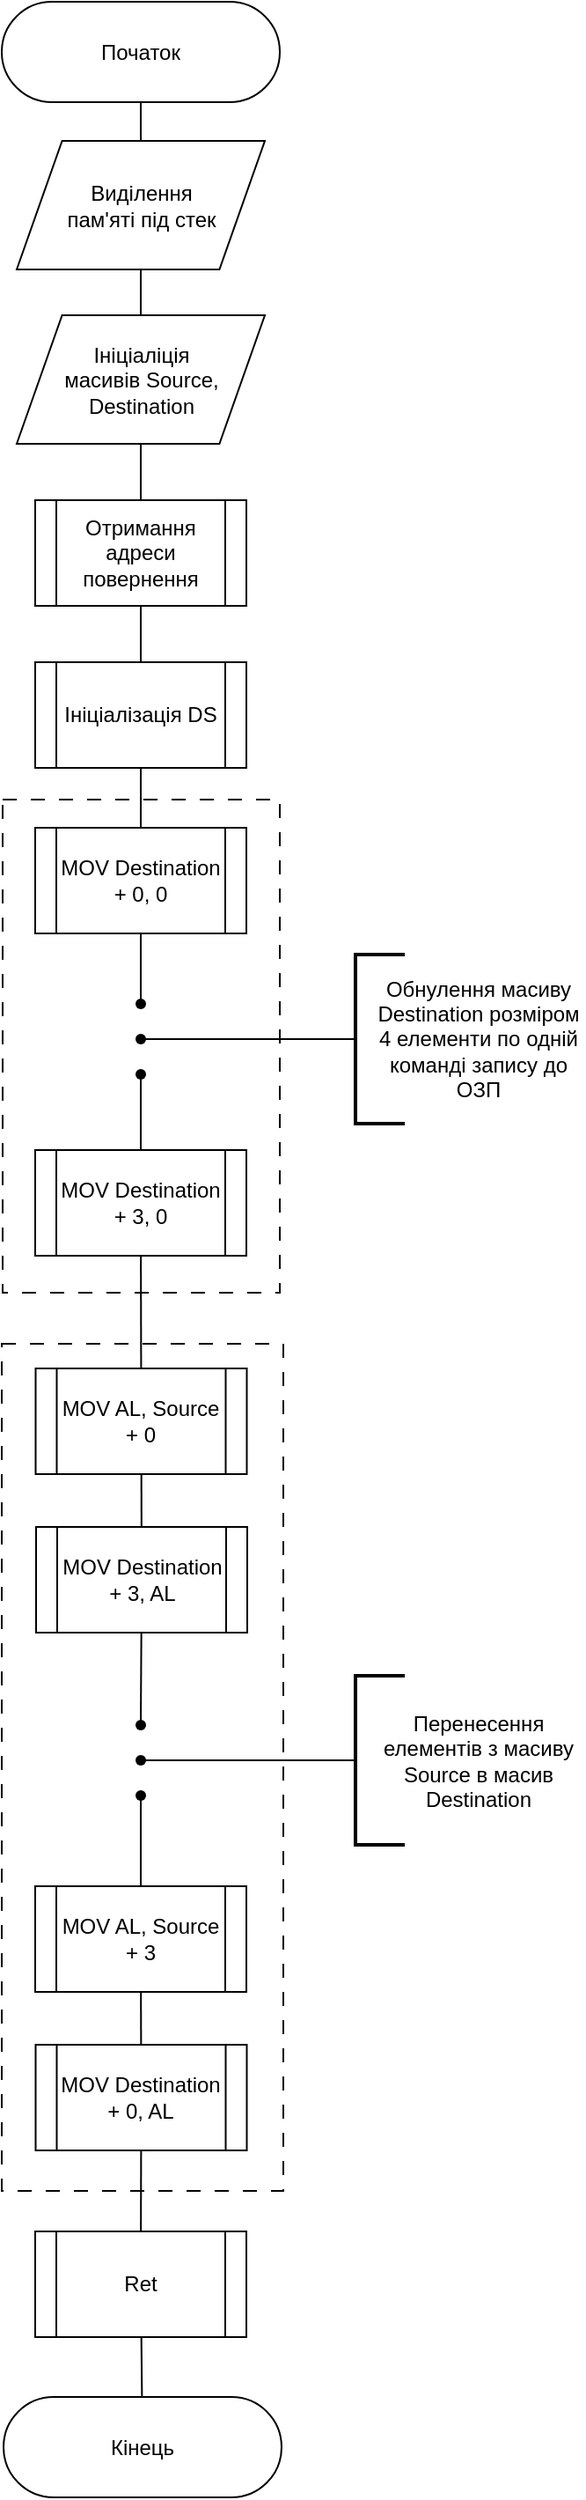 <mxfile version="26.0.13">
  <diagram name="Страница — 1" id="hvX5QeV1QWEIoZlI36fy">
    <mxGraphModel dx="2208" dy="1578" grid="0" gridSize="10" guides="1" tooltips="1" connect="1" arrows="1" fold="1" page="0" pageScale="1" pageWidth="827" pageHeight="1169" math="0" shadow="0">
      <root>
        <mxCell id="0" />
        <mxCell id="1" parent="0" />
        <mxCell id="3vuJrfTnxf6dOnMPBvQY-1" value="Початок" style="rounded=1;whiteSpace=wrap;html=1;arcSize=50;" parent="1" vertex="1">
          <mxGeometry x="61" y="-18" width="158" height="57" as="geometry" />
        </mxCell>
        <mxCell id="3vuJrfTnxf6dOnMPBvQY-2" value="Кінець" style="rounded=1;whiteSpace=wrap;html=1;arcSize=50;" parent="1" vertex="1">
          <mxGeometry x="62" y="1342" width="158" height="57" as="geometry" />
        </mxCell>
        <mxCell id="3vuJrfTnxf6dOnMPBvQY-3" value="&lt;div&gt;Виділення&lt;/div&gt;&lt;div&gt;пам&#39;яті під стек&lt;/div&gt;" style="shape=parallelogram;perimeter=parallelogramPerimeter;whiteSpace=wrap;html=1;fixedSize=1;size=25.8;" parent="1" vertex="1">
          <mxGeometry x="69.5" y="61" width="141" height="73" as="geometry" />
        </mxCell>
        <mxCell id="3vuJrfTnxf6dOnMPBvQY-4" value="&lt;div&gt;Ініціаліція&lt;/div&gt;&lt;div&gt;масивів Source, Destination&lt;/div&gt;" style="shape=parallelogram;perimeter=parallelogramPerimeter;whiteSpace=wrap;html=1;fixedSize=1;size=25.8;" parent="1" vertex="1">
          <mxGeometry x="69.5" y="160" width="141" height="73" as="geometry" />
        </mxCell>
        <mxCell id="3vuJrfTnxf6dOnMPBvQY-6" value="" style="endArrow=none;html=1;rounded=0;" parent="1" source="3vuJrfTnxf6dOnMPBvQY-4" target="3vuJrfTnxf6dOnMPBvQY-3" edge="1">
          <mxGeometry width="50" height="50" relative="1" as="geometry">
            <mxPoint x="152" y="218" as="sourcePoint" />
            <mxPoint x="202" y="168" as="targetPoint" />
          </mxGeometry>
        </mxCell>
        <mxCell id="3vuJrfTnxf6dOnMPBvQY-7" value="" style="endArrow=none;html=1;rounded=0;" parent="1" source="3vuJrfTnxf6dOnMPBvQY-3" target="3vuJrfTnxf6dOnMPBvQY-1" edge="1">
          <mxGeometry width="50" height="50" relative="1" as="geometry">
            <mxPoint x="150" y="170" as="sourcePoint" />
            <mxPoint x="150" y="144" as="targetPoint" />
          </mxGeometry>
        </mxCell>
        <mxCell id="3vuJrfTnxf6dOnMPBvQY-8" value="Ret" style="shape=process;whiteSpace=wrap;html=1;backgroundOutline=1;" parent="1" vertex="1">
          <mxGeometry x="80" y="1248" width="120" height="60" as="geometry" />
        </mxCell>
        <mxCell id="3vuJrfTnxf6dOnMPBvQY-9" value="" style="endArrow=none;html=1;rounded=0;" parent="1" source="3vuJrfTnxf6dOnMPBvQY-2" target="3vuJrfTnxf6dOnMPBvQY-8" edge="1">
          <mxGeometry width="50" height="50" relative="1" as="geometry">
            <mxPoint x="190" y="1250" as="sourcePoint" />
            <mxPoint x="240" y="1200" as="targetPoint" />
          </mxGeometry>
        </mxCell>
        <mxCell id="3vuJrfTnxf6dOnMPBvQY-11" value="Отримання адреси повернення" style="shape=process;whiteSpace=wrap;html=1;backgroundOutline=1;" parent="1" vertex="1">
          <mxGeometry x="80" y="265" width="120" height="60" as="geometry" />
        </mxCell>
        <mxCell id="3vuJrfTnxf6dOnMPBvQY-12" value="" style="endArrow=none;html=1;rounded=0;" parent="1" source="3vuJrfTnxf6dOnMPBvQY-11" target="3vuJrfTnxf6dOnMPBvQY-4" edge="1">
          <mxGeometry width="50" height="50" relative="1" as="geometry">
            <mxPoint x="188" y="392" as="sourcePoint" />
            <mxPoint x="238" y="342" as="targetPoint" />
          </mxGeometry>
        </mxCell>
        <mxCell id="3vuJrfTnxf6dOnMPBvQY-13" value="Ініціалізація DS" style="shape=process;whiteSpace=wrap;html=1;backgroundOutline=1;" parent="1" vertex="1">
          <mxGeometry x="80" y="357" width="120" height="60" as="geometry" />
        </mxCell>
        <mxCell id="3vuJrfTnxf6dOnMPBvQY-14" value="" style="endArrow=none;html=1;rounded=0;" parent="1" source="3vuJrfTnxf6dOnMPBvQY-13" target="3vuJrfTnxf6dOnMPBvQY-11" edge="1">
          <mxGeometry width="50" height="50" relative="1" as="geometry">
            <mxPoint x="188" y="392" as="sourcePoint" />
            <mxPoint x="238" y="342" as="targetPoint" />
          </mxGeometry>
        </mxCell>
        <mxCell id="3vuJrfTnxf6dOnMPBvQY-16" value="" style="rounded=0;whiteSpace=wrap;html=1;fillStyle=auto;fillColor=none;dashed=1;dashPattern=8 8;" parent="1" vertex="1">
          <mxGeometry x="61.5" y="435" width="157.5" height="280" as="geometry" />
        </mxCell>
        <mxCell id="3vuJrfTnxf6dOnMPBvQY-18" value="" style="strokeWidth=2;html=1;shape=mxgraph.flowchart.annotation_1;align=left;pointerEvents=1;" parent="1" vertex="1">
          <mxGeometry x="262" y="523" width="28" height="96" as="geometry" />
        </mxCell>
        <mxCell id="3vuJrfTnxf6dOnMPBvQY-20" value="" style="endArrow=none;html=1;rounded=0;entryX=0;entryY=0.5;entryDx=0;entryDy=0;entryPerimeter=0;" parent="1" source="3vuJrfTnxf6dOnMPBvQY-29" target="3vuJrfTnxf6dOnMPBvQY-18" edge="1">
          <mxGeometry width="50" height="50" relative="1" as="geometry">
            <mxPoint x="176" y="573" as="sourcePoint" />
            <mxPoint x="312" y="575" as="targetPoint" />
          </mxGeometry>
        </mxCell>
        <mxCell id="3vuJrfTnxf6dOnMPBvQY-26" value="MOV Destination + 0, 0" style="shape=process;whiteSpace=wrap;html=1;backgroundOutline=1;" parent="1" vertex="1">
          <mxGeometry x="80" y="451" width="120" height="60" as="geometry" />
        </mxCell>
        <mxCell id="3vuJrfTnxf6dOnMPBvQY-27" value="" style="endArrow=none;html=1;rounded=0;" parent="1" source="3vuJrfTnxf6dOnMPBvQY-26" target="3vuJrfTnxf6dOnMPBvQY-13" edge="1">
          <mxGeometry width="50" height="50" relative="1" as="geometry">
            <mxPoint x="213" y="492" as="sourcePoint" />
            <mxPoint x="263" y="442" as="targetPoint" />
          </mxGeometry>
        </mxCell>
        <mxCell id="3vuJrfTnxf6dOnMPBvQY-28" value="MOV Destination + 3, 0" style="shape=process;whiteSpace=wrap;html=1;backgroundOutline=1;" parent="1" vertex="1">
          <mxGeometry x="80" y="634" width="120" height="60" as="geometry" />
        </mxCell>
        <mxCell id="3vuJrfTnxf6dOnMPBvQY-29" value="" style="shape=waypoint;sketch=0;fillStyle=solid;size=6;pointerEvents=1;points=[];fillColor=none;resizable=0;rotatable=0;perimeter=centerPerimeter;snapToPoint=1;" parent="1" vertex="1">
          <mxGeometry x="130" y="561" width="20" height="20" as="geometry" />
        </mxCell>
        <mxCell id="3vuJrfTnxf6dOnMPBvQY-30" value="" style="shape=waypoint;sketch=0;fillStyle=solid;size=6;pointerEvents=1;points=[];fillColor=none;resizable=0;rotatable=0;perimeter=centerPerimeter;snapToPoint=1;" parent="1" vertex="1">
          <mxGeometry x="130" y="581" width="20" height="20" as="geometry" />
        </mxCell>
        <mxCell id="3vuJrfTnxf6dOnMPBvQY-31" value="" style="shape=waypoint;sketch=0;fillStyle=solid;size=6;pointerEvents=1;points=[];fillColor=none;resizable=0;rotatable=0;perimeter=centerPerimeter;snapToPoint=1;" parent="1" vertex="1">
          <mxGeometry x="130" y="541" width="20" height="20" as="geometry" />
        </mxCell>
        <mxCell id="3vuJrfTnxf6dOnMPBvQY-33" value="" style="endArrow=none;html=1;rounded=0;entryX=0.817;entryY=0.617;entryDx=0;entryDy=0;entryPerimeter=0;" parent="1" source="3vuJrfTnxf6dOnMPBvQY-28" target="3vuJrfTnxf6dOnMPBvQY-30" edge="1">
          <mxGeometry width="50" height="50" relative="1" as="geometry">
            <mxPoint x="163" y="614" as="sourcePoint" />
            <mxPoint x="213" y="564" as="targetPoint" />
          </mxGeometry>
        </mxCell>
        <mxCell id="3vuJrfTnxf6dOnMPBvQY-34" value="" style="endArrow=none;html=1;rounded=0;" parent="1" source="3vuJrfTnxf6dOnMPBvQY-31" target="3vuJrfTnxf6dOnMPBvQY-26" edge="1">
          <mxGeometry width="50" height="50" relative="1" as="geometry">
            <mxPoint x="150" y="644" as="sourcePoint" />
            <mxPoint x="150" y="601" as="targetPoint" />
          </mxGeometry>
        </mxCell>
        <mxCell id="3vuJrfTnxf6dOnMPBvQY-36" value="Обнулення масиву Destination розміром 4 елементи по одній команді запису до ОЗП" style="rounded=0;whiteSpace=wrap;html=1;strokeColor=none;" parent="1" vertex="1">
          <mxGeometry x="272" y="531.5" width="120" height="79" as="geometry" />
        </mxCell>
        <mxCell id="3vuJrfTnxf6dOnMPBvQY-37" value="MOV AL, Source + 0" style="shape=process;whiteSpace=wrap;html=1;backgroundOutline=1;" parent="1" vertex="1">
          <mxGeometry x="80.25" y="758" width="120" height="60" as="geometry" />
        </mxCell>
        <mxCell id="3vuJrfTnxf6dOnMPBvQY-38" value="" style="endArrow=none;html=1;rounded=0;" parent="1" source="3vuJrfTnxf6dOnMPBvQY-37" target="3vuJrfTnxf6dOnMPBvQY-28" edge="1">
          <mxGeometry width="50" height="50" relative="1" as="geometry">
            <mxPoint x="193" y="784" as="sourcePoint" />
            <mxPoint x="243" y="734" as="targetPoint" />
          </mxGeometry>
        </mxCell>
        <mxCell id="3vuJrfTnxf6dOnMPBvQY-39" value="MOV Destination + 3, AL" style="shape=process;whiteSpace=wrap;html=1;backgroundOutline=1;" parent="1" vertex="1">
          <mxGeometry x="80.5" y="848" width="120" height="60" as="geometry" />
        </mxCell>
        <mxCell id="3vuJrfTnxf6dOnMPBvQY-40" value="" style="endArrow=none;html=1;rounded=0;" parent="1" source="3vuJrfTnxf6dOnMPBvQY-39" target="3vuJrfTnxf6dOnMPBvQY-37" edge="1">
          <mxGeometry width="50" height="50" relative="1" as="geometry">
            <mxPoint x="198.25" y="926" as="sourcePoint" />
            <mxPoint x="248.25" y="876" as="targetPoint" />
          </mxGeometry>
        </mxCell>
        <mxCell id="3vuJrfTnxf6dOnMPBvQY-41" value="MOV AL, Source + 3" style="shape=process;whiteSpace=wrap;html=1;backgroundOutline=1;" parent="1" vertex="1">
          <mxGeometry x="80" y="1052" width="120" height="60" as="geometry" />
        </mxCell>
        <mxCell id="3vuJrfTnxf6dOnMPBvQY-42" value="MOV Destination + 0, AL" style="shape=process;whiteSpace=wrap;html=1;backgroundOutline=1;" parent="1" vertex="1">
          <mxGeometry x="80.25" y="1142" width="120" height="60" as="geometry" />
        </mxCell>
        <mxCell id="3vuJrfTnxf6dOnMPBvQY-43" value="" style="endArrow=none;html=1;rounded=0;" parent="1" source="3vuJrfTnxf6dOnMPBvQY-42" target="3vuJrfTnxf6dOnMPBvQY-41" edge="1">
          <mxGeometry width="50" height="50" relative="1" as="geometry">
            <mxPoint x="198" y="1220" as="sourcePoint" />
            <mxPoint x="248" y="1170" as="targetPoint" />
          </mxGeometry>
        </mxCell>
        <mxCell id="3vuJrfTnxf6dOnMPBvQY-44" value="" style="endArrow=none;html=1;rounded=0;" parent="1" source="3vuJrfTnxf6dOnMPBvQY-8" target="3vuJrfTnxf6dOnMPBvQY-42" edge="1">
          <mxGeometry width="50" height="50" relative="1" as="geometry">
            <mxPoint x="194.25" y="1293" as="sourcePoint" />
            <mxPoint x="244.25" y="1243" as="targetPoint" />
          </mxGeometry>
        </mxCell>
        <mxCell id="3vuJrfTnxf6dOnMPBvQY-45" value="" style="rounded=0;whiteSpace=wrap;html=1;fillStyle=auto;fillColor=none;dashed=1;dashPattern=8 8;" parent="1" vertex="1">
          <mxGeometry x="61" y="744" width="160" height="481" as="geometry" />
        </mxCell>
        <mxCell id="3vuJrfTnxf6dOnMPBvQY-46" value="" style="strokeWidth=2;html=1;shape=mxgraph.flowchart.annotation_1;align=left;pointerEvents=1;" parent="1" vertex="1">
          <mxGeometry x="262" y="932.5" width="28" height="96" as="geometry" />
        </mxCell>
        <mxCell id="3vuJrfTnxf6dOnMPBvQY-47" value="" style="endArrow=none;html=1;rounded=0;entryX=0;entryY=0.5;entryDx=0;entryDy=0;entryPerimeter=0;" parent="1" source="3vuJrfTnxf6dOnMPBvQY-48" target="3vuJrfTnxf6dOnMPBvQY-46" edge="1">
          <mxGeometry width="50" height="50" relative="1" as="geometry">
            <mxPoint x="176" y="982.5" as="sourcePoint" />
            <mxPoint x="312" y="984.5" as="targetPoint" />
          </mxGeometry>
        </mxCell>
        <mxCell id="3vuJrfTnxf6dOnMPBvQY-48" value="" style="shape=waypoint;sketch=0;fillStyle=solid;size=6;pointerEvents=1;points=[];fillColor=none;resizable=0;rotatable=0;perimeter=centerPerimeter;snapToPoint=1;" parent="1" vertex="1">
          <mxGeometry x="130" y="970.5" width="20" height="20" as="geometry" />
        </mxCell>
        <mxCell id="3vuJrfTnxf6dOnMPBvQY-49" value="" style="shape=waypoint;sketch=0;fillStyle=solid;size=6;pointerEvents=1;points=[];fillColor=none;resizable=0;rotatable=0;perimeter=centerPerimeter;snapToPoint=1;" parent="1" vertex="1">
          <mxGeometry x="130" y="990.5" width="20" height="20" as="geometry" />
        </mxCell>
        <mxCell id="3vuJrfTnxf6dOnMPBvQY-50" value="" style="shape=waypoint;sketch=0;fillStyle=solid;size=6;pointerEvents=1;points=[];fillColor=none;resizable=0;rotatable=0;perimeter=centerPerimeter;snapToPoint=1;" parent="1" vertex="1">
          <mxGeometry x="130" y="950.5" width="20" height="20" as="geometry" />
        </mxCell>
        <mxCell id="3vuJrfTnxf6dOnMPBvQY-51" value="Перенесення елементів з масиву Source в масив Destination" style="rounded=0;whiteSpace=wrap;html=1;strokeColor=none;" parent="1" vertex="1">
          <mxGeometry x="272" y="941" width="120" height="79" as="geometry" />
        </mxCell>
        <mxCell id="3vuJrfTnxf6dOnMPBvQY-52" value="" style="endArrow=none;html=1;rounded=0;exitX=0.712;exitY=0.321;exitDx=0;exitDy=0;exitPerimeter=0;" parent="1" source="3vuJrfTnxf6dOnMPBvQY-50" target="3vuJrfTnxf6dOnMPBvQY-39" edge="1">
          <mxGeometry width="50" height="50" relative="1" as="geometry">
            <mxPoint x="180" y="955" as="sourcePoint" />
            <mxPoint x="230" y="905" as="targetPoint" />
          </mxGeometry>
        </mxCell>
        <mxCell id="3vuJrfTnxf6dOnMPBvQY-53" value="" style="endArrow=none;html=1;rounded=0;entryX=0.442;entryY=0.706;entryDx=0;entryDy=0;entryPerimeter=0;" parent="1" source="3vuJrfTnxf6dOnMPBvQY-41" target="3vuJrfTnxf6dOnMPBvQY-49" edge="1">
          <mxGeometry width="50" height="50" relative="1" as="geometry">
            <mxPoint x="180" y="955" as="sourcePoint" />
            <mxPoint x="230" y="905" as="targetPoint" />
          </mxGeometry>
        </mxCell>
      </root>
    </mxGraphModel>
  </diagram>
</mxfile>
